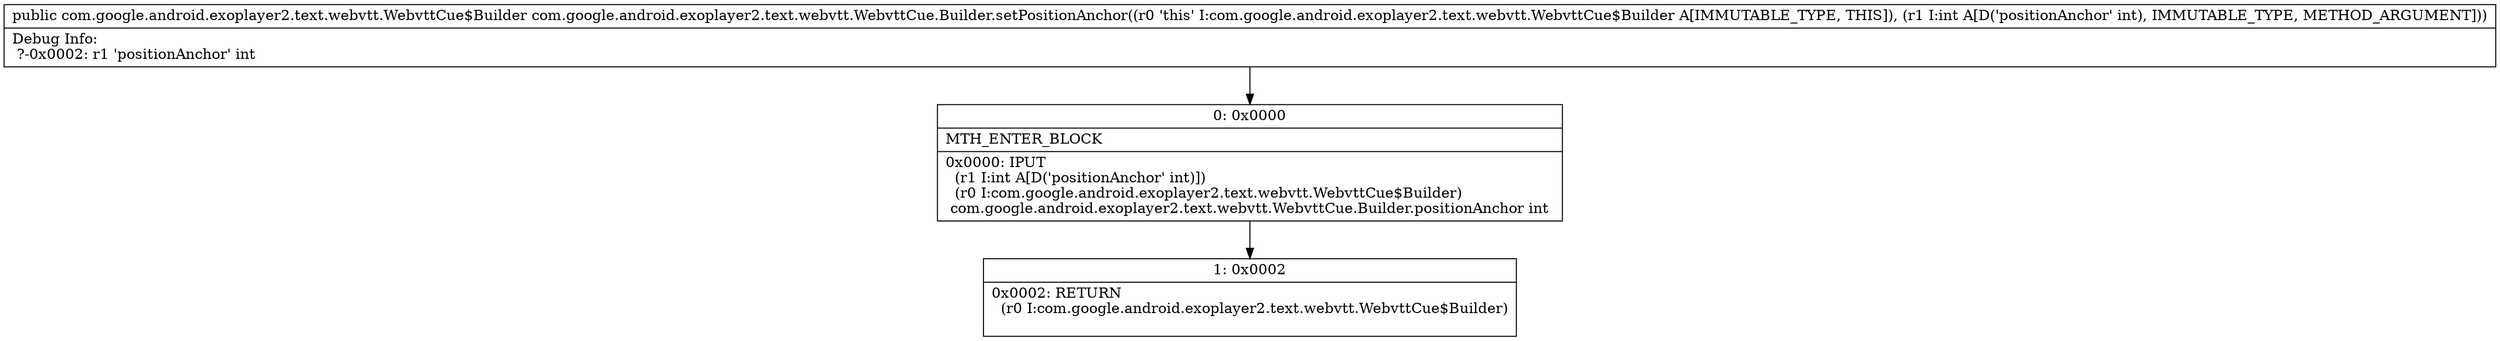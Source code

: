 digraph "CFG forcom.google.android.exoplayer2.text.webvtt.WebvttCue.Builder.setPositionAnchor(I)Lcom\/google\/android\/exoplayer2\/text\/webvtt\/WebvttCue$Builder;" {
Node_0 [shape=record,label="{0\:\ 0x0000|MTH_ENTER_BLOCK\l|0x0000: IPUT  \l  (r1 I:int A[D('positionAnchor' int)])\l  (r0 I:com.google.android.exoplayer2.text.webvtt.WebvttCue$Builder)\l com.google.android.exoplayer2.text.webvtt.WebvttCue.Builder.positionAnchor int \l}"];
Node_1 [shape=record,label="{1\:\ 0x0002|0x0002: RETURN  \l  (r0 I:com.google.android.exoplayer2.text.webvtt.WebvttCue$Builder)\l \l}"];
MethodNode[shape=record,label="{public com.google.android.exoplayer2.text.webvtt.WebvttCue$Builder com.google.android.exoplayer2.text.webvtt.WebvttCue.Builder.setPositionAnchor((r0 'this' I:com.google.android.exoplayer2.text.webvtt.WebvttCue$Builder A[IMMUTABLE_TYPE, THIS]), (r1 I:int A[D('positionAnchor' int), IMMUTABLE_TYPE, METHOD_ARGUMENT]))  | Debug Info:\l  ?\-0x0002: r1 'positionAnchor' int\l}"];
MethodNode -> Node_0;
Node_0 -> Node_1;
}

